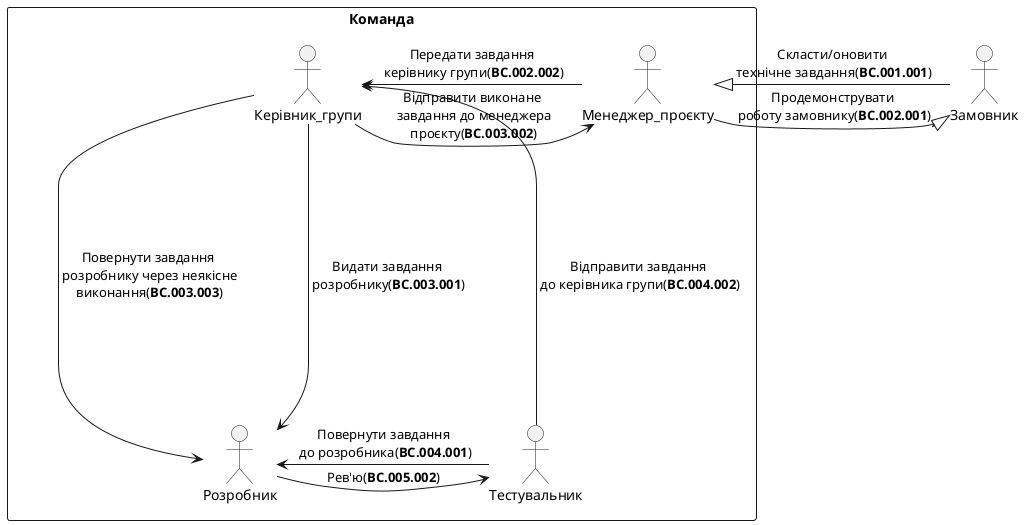 @startuml
actor :Замовник: as man5

Rectangle :Команда: as  team {
  actor :Розробник: as man1
  actor :Тестувальник: as man2
  actor :Керівник_групи: as man3
  actor :Менеджер_проєкту: as man4
  
  man1 -r----> (man2): Рев'ю(**BC.005.002**)
  
  man2 -l----> (man1): Повернути завдання\n до розробника(**BC.004.001**)
  man2 -u--> (man3): Відправити завдання\n до керівника групи(**BC.004.002**)
  
  man3 -d----> (man1): Повернути завдання\n розробнику через неякісне\n виконання(**BC.003.003**)
  man3 -d----> (man1): Видати завдання\n розробнику(**BC.003.001**)
  man3 -r---> (man4): Відправити виконане\n завдання до менеджера\n проєкту(**BC.003.002**)
  
  man4 -l---> (man3): Передати завдання\n керівнику групи(**BC.002.002**)
  
  man4 -r-|> (man5): Продемонструвати\n роботу замовнику(**BC.002.001**)
  man5 -l-|> (man4): Скласти/оновити\n технічне завдання(**BC.001.001**)
}
@enduml
